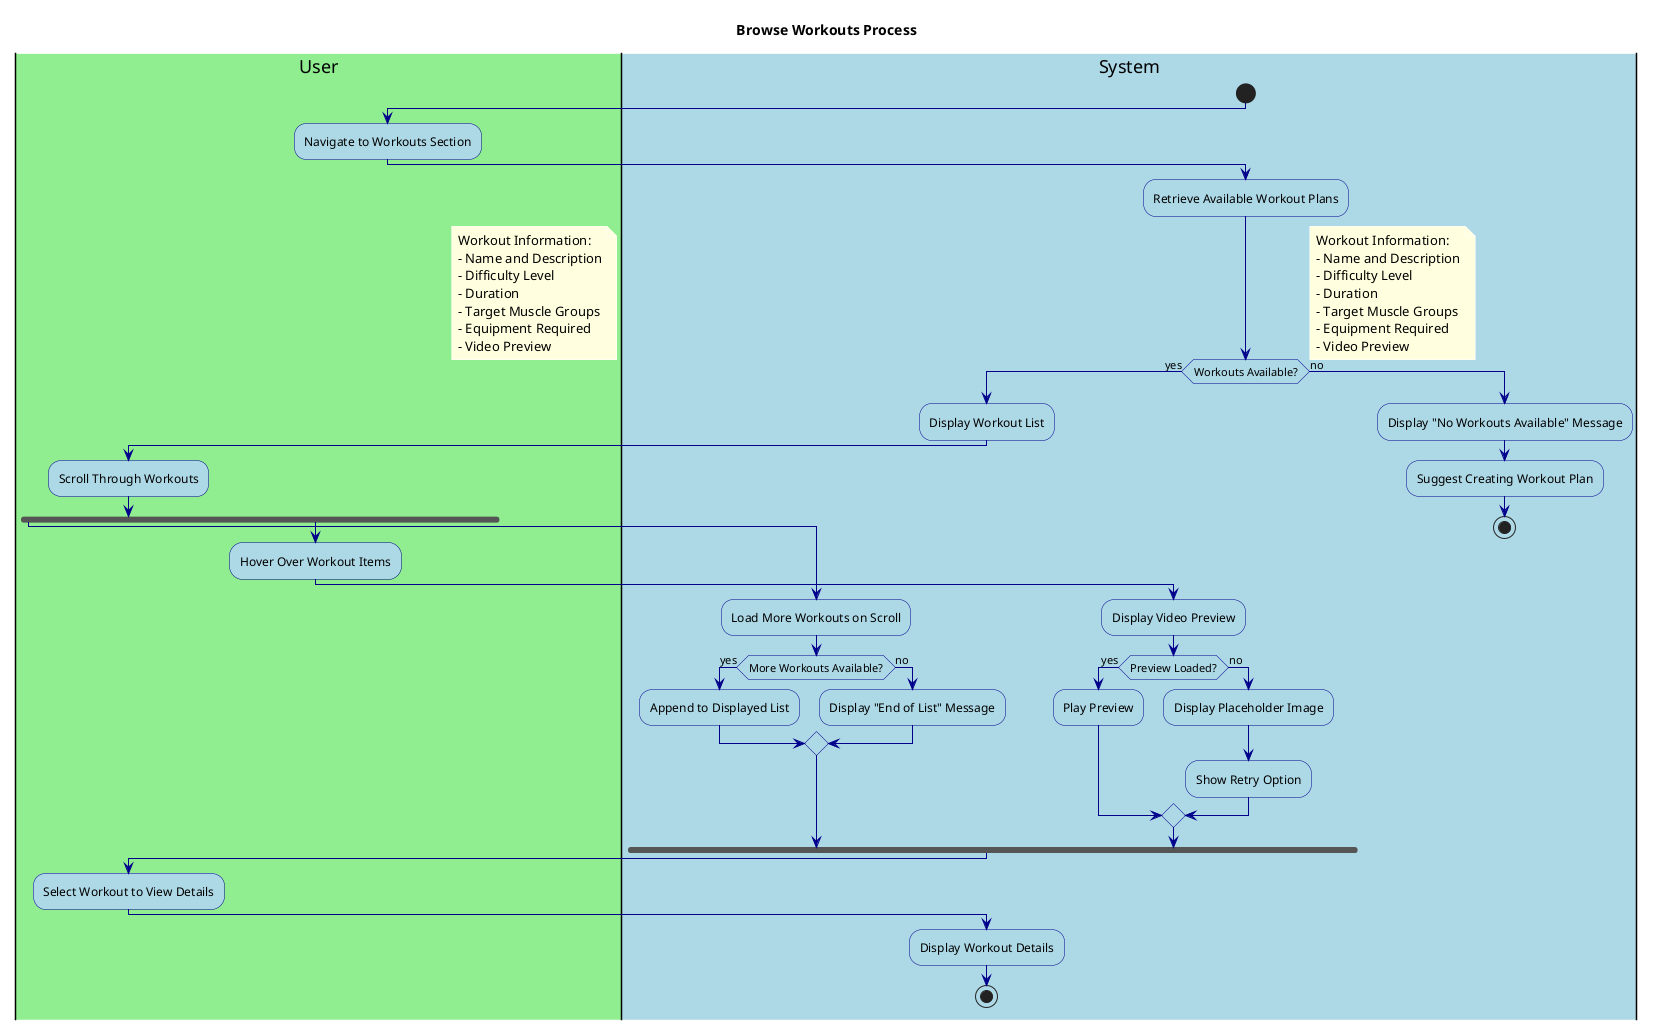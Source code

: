 @startuml BrowseWorkouts

' Styling
skinparam backgroundColor white
skinparam activity {
    BackgroundColor LightBlue
    BorderColor DarkBlue
    FontColor Black
}
skinparam arrow {
    Color DarkBlue
    FontColor Black
}
skinparam note {
    BackgroundColor LightYellow
    BorderColor DarkYellow
    FontColor Black
}

title Browse Workouts Process

|#LightGreen|User|
|#LightBlue|System|

start

|User|
:Navigate to Workouts Section;

|System|
:Retrieve Available Workout Plans;

if (Workouts Available?) then (yes)
  :Display Workout List;
  
  |User|
  :Scroll Through Workouts;
  
  fork
    |System|
    :Load More Workouts on Scroll;
    
    if (More Workouts Available?) then (yes)
      :Append to Displayed List;
    else (no)
      :Display "End of List" Message;
    endif
  fork again
    |User|
    :Hover Over Workout Items;
    
    |System|
    :Display Video Preview;
    
    if (Preview Loaded?) then (yes)
      :Play Preview;
    else (no)
      :Display Placeholder Image;
      :Show Retry Option;
    endif
  end fork
  
  |User|
  :Select Workout to View Details;
  
  |System|
  :Display Workout Details;
  
  stop
else (no)
  :Display "No Workouts Available" Message;
  :Suggest Creating Workout Plan;
  
  stop
endif

note right
  Workout Information:
  - Name and Description
  - Difficulty Level
  - Duration
  - Target Muscle Groups
  - Equipment Required
  - Video Preview
end note

@enduml 